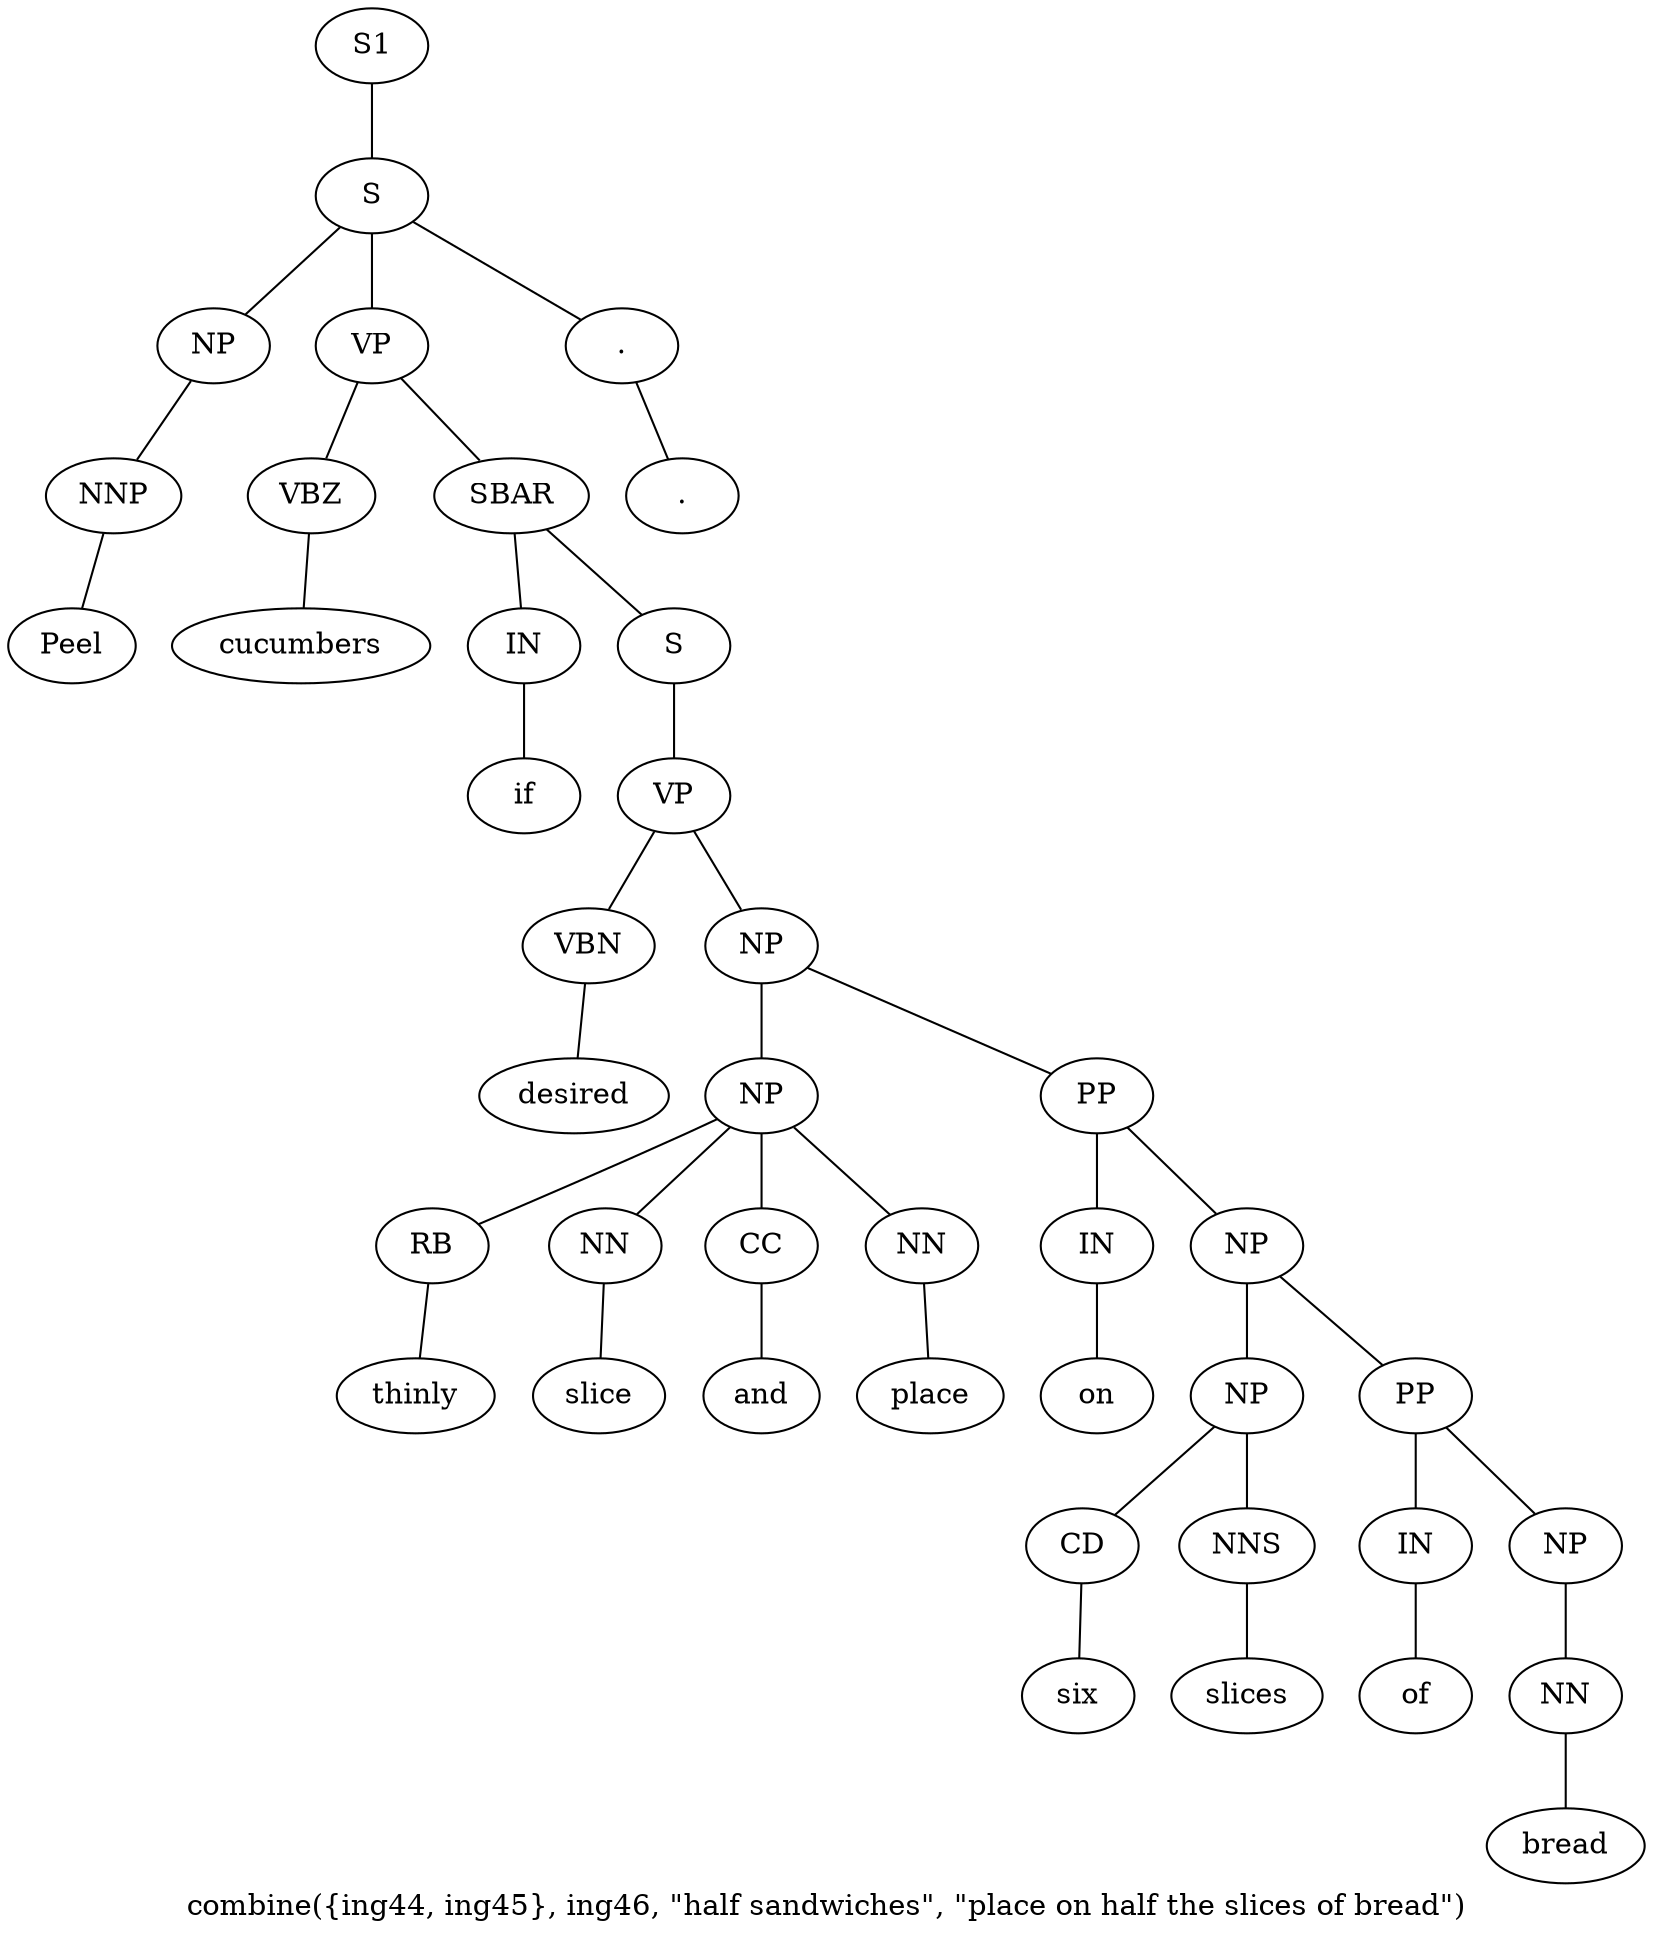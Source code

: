 graph SyntaxGraph {
	label = "combine({ing44, ing45}, ing46, \"half sandwiches\", \"place on half the slices of bread\")";
	Node0 [label="S1"];
	Node1 [label="S"];
	Node2 [label="NP"];
	Node3 [label="NNP"];
	Node4 [label="Peel"];
	Node5 [label="VP"];
	Node6 [label="VBZ"];
	Node7 [label="cucumbers"];
	Node8 [label="SBAR"];
	Node9 [label="IN"];
	Node10 [label="if"];
	Node11 [label="S"];
	Node12 [label="VP"];
	Node13 [label="VBN"];
	Node14 [label="desired"];
	Node15 [label="NP"];
	Node16 [label="NP"];
	Node17 [label="RB"];
	Node18 [label="thinly"];
	Node19 [label="NN"];
	Node20 [label="slice"];
	Node21 [label="CC"];
	Node22 [label="and"];
	Node23 [label="NN"];
	Node24 [label="place"];
	Node25 [label="PP"];
	Node26 [label="IN"];
	Node27 [label="on"];
	Node28 [label="NP"];
	Node29 [label="NP"];
	Node30 [label="CD"];
	Node31 [label="six"];
	Node32 [label="NNS"];
	Node33 [label="slices"];
	Node34 [label="PP"];
	Node35 [label="IN"];
	Node36 [label="of"];
	Node37 [label="NP"];
	Node38 [label="NN"];
	Node39 [label="bread"];
	Node40 [label="."];
	Node41 [label="."];

	Node0 -- Node1;
	Node1 -- Node2;
	Node1 -- Node5;
	Node1 -- Node40;
	Node2 -- Node3;
	Node3 -- Node4;
	Node5 -- Node6;
	Node5 -- Node8;
	Node6 -- Node7;
	Node8 -- Node9;
	Node8 -- Node11;
	Node9 -- Node10;
	Node11 -- Node12;
	Node12 -- Node13;
	Node12 -- Node15;
	Node13 -- Node14;
	Node15 -- Node16;
	Node15 -- Node25;
	Node16 -- Node17;
	Node16 -- Node19;
	Node16 -- Node21;
	Node16 -- Node23;
	Node17 -- Node18;
	Node19 -- Node20;
	Node21 -- Node22;
	Node23 -- Node24;
	Node25 -- Node26;
	Node25 -- Node28;
	Node26 -- Node27;
	Node28 -- Node29;
	Node28 -- Node34;
	Node29 -- Node30;
	Node29 -- Node32;
	Node30 -- Node31;
	Node32 -- Node33;
	Node34 -- Node35;
	Node34 -- Node37;
	Node35 -- Node36;
	Node37 -- Node38;
	Node38 -- Node39;
	Node40 -- Node41;
}